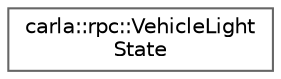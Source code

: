 digraph "类继承关系图"
{
 // INTERACTIVE_SVG=YES
 // LATEX_PDF_SIZE
  bgcolor="transparent";
  edge [fontname=Helvetica,fontsize=10,labelfontname=Helvetica,labelfontsize=10];
  node [fontname=Helvetica,fontsize=10,shape=box,height=0.2,width=0.4];
  rankdir="LR";
  Node0 [id="Node000000",label="carla::rpc::VehicleLight\lState",height=0.2,width=0.4,color="grey40", fillcolor="white", style="filled",URL="$db/d60/classcarla_1_1rpc_1_1VehicleLightState.html",tooltip="Defines the physical appearance of a vehicle whitch is obtained by the sensors."];
}
